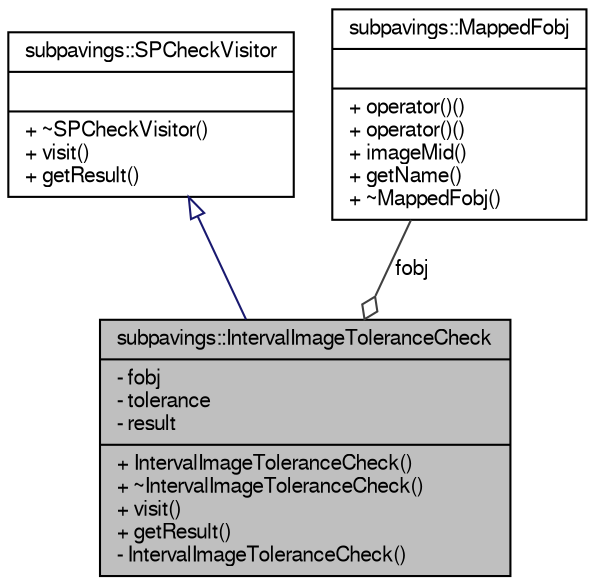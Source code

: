 digraph G
{
  edge [fontname="FreeSans",fontsize="10",labelfontname="FreeSans",labelfontsize="10"];
  node [fontname="FreeSans",fontsize="10",shape=record];
  Node1 [label="{subpavings::IntervalImageToleranceCheck\n|- fobj\l- tolerance\l- result\l|+ IntervalImageToleranceCheck()\l+ ~IntervalImageToleranceCheck()\l+ visit()\l+ getResult()\l- IntervalImageToleranceCheck()\l}",height=0.2,width=0.4,color="black", fillcolor="grey75", style="filled" fontcolor="black"];
  Node2 -> Node1 [dir="back",color="midnightblue",fontsize="10",style="solid",arrowtail="onormal",fontname="FreeSans"];
  Node2 [label="{subpavings::SPCheckVisitor\n||+ ~SPCheckVisitor()\l+ visit()\l+ getResult()\l}",height=0.2,width=0.4,color="black", fillcolor="white", style="filled",URL="$classsubpavings_1_1SPCheckVisitor.shtml"];
  Node3 -> Node1 [color="grey25",fontsize="10",style="solid",label=" fobj" ,arrowhead="odiamond",fontname="FreeSans"];
  Node3 [label="{subpavings::MappedFobj\n||+ operator()()\l+ operator()()\l+ imageMid()\l+ getName()\l+ ~MappedFobj()\l}",height=0.2,width=0.4,color="black", fillcolor="white", style="filled",URL="$classsubpavings_1_1MappedFobj.shtml"];
}
